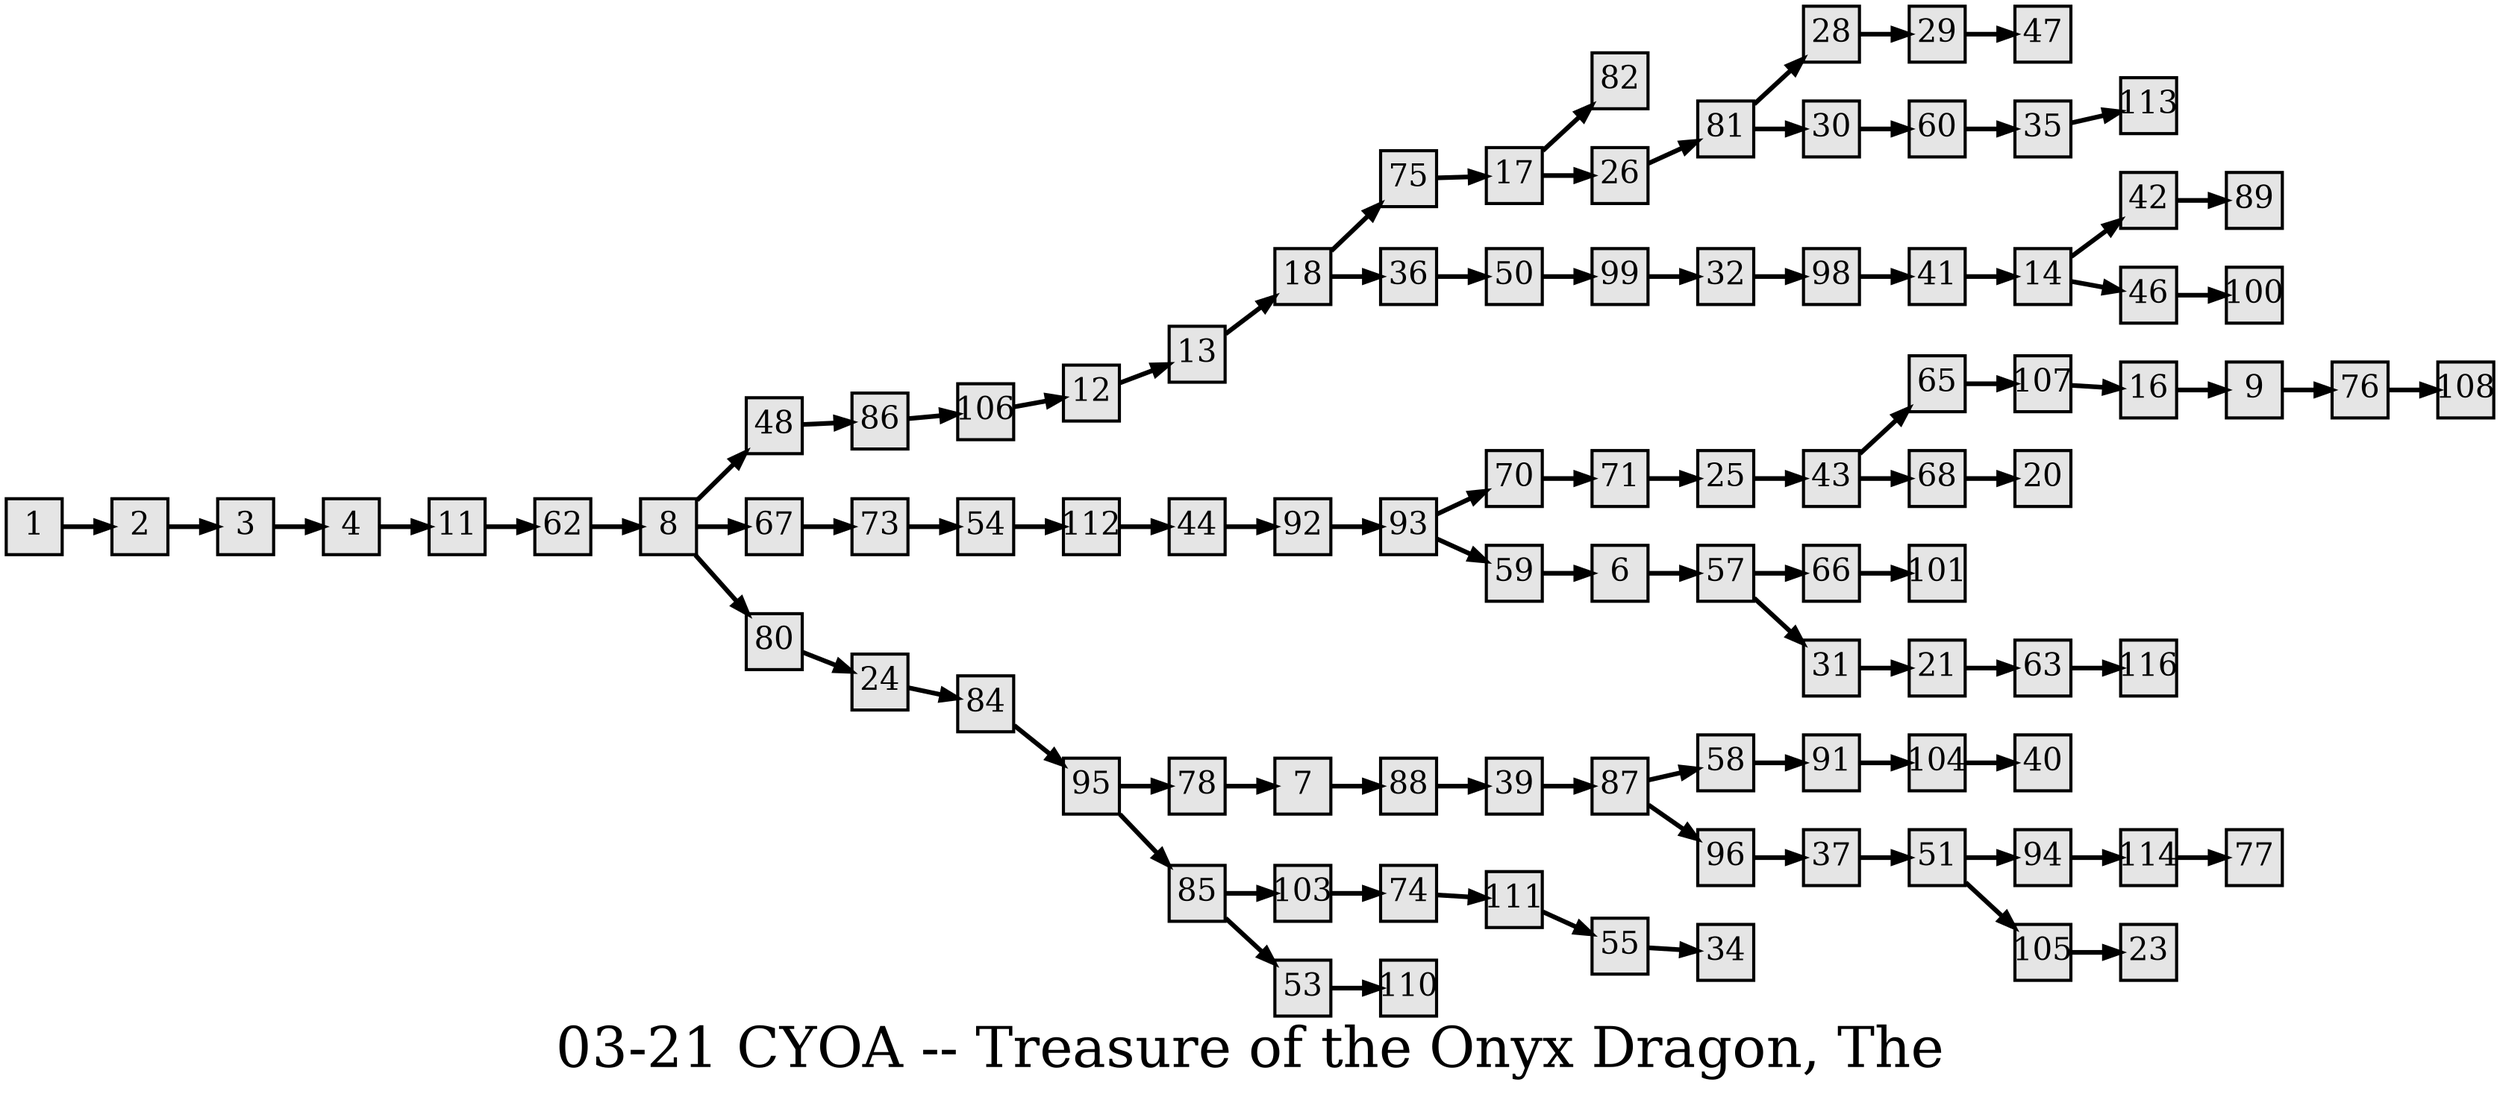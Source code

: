 digraph g{
  graph [ label="03-21 CYOA -- Treasure of the Onyx Dragon, The" rankdir=LR, ordering=out, fontsize=36, nodesep="0.35", ranksep="0.45"];
  node  [shape=rect, penwidth=2, fontsize=20, style=filled, fillcolor=grey90, margin="0,0", labelfloat=true, regular=true, fixedsize=true];
  edge  [labelfloat=true, penwidth=3, fontsize=12];

  1 -> 2;
  2 -> 3;
  3 -> 4;
  4 -> 11;
  6 -> 57;
  7 -> 88;
  8 -> 48;
  8 -> 67;
  8 -> 80;
  9 -> 76;
  11 -> 62;
  12 -> 13;
  13 -> 18;
  14 -> 42;
  14 -> 46;
  16 -> 9;
  17 -> 82;
  17 -> 26;
  18 -> 75;
  18 -> 36;
  21 -> 63;
  24 -> 84;
  25 -> 43;
  26 -> 81;
  28 -> 29;
  29 -> 47;
  30 -> 60;
  31 -> 21;
  32 -> 98;
  35 -> 113;
  36 -> 50;
  37 -> 51;
  39 -> 87;
  41 -> 14;
  42 -> 89;
  43 -> 65;
  43 -> 68;
  44 -> 92;
  46 -> 100;
  48 -> 86;
  50 -> 99;
  51 -> 94;
  51 -> 105;
  53 -> 110;
  54 -> 112;
  55 -> 34;
  57 -> 66;
  57 -> 31;
  58 -> 91;
  59 -> 6;
  60 -> 35;
  62 -> 8;
  63 -> 116;
  65 -> 107;
  66 -> 101;
  67 -> 73;
  68 -> 20;
  70 -> 71;
  71 -> 25;
  73 -> 54;
  74 -> 111;
  75 -> 17;
  76 -> 108;
  78 -> 7;
  80 -> 24;
  81 -> 28;
  81 -> 30;
  84 -> 95;
  85 -> 103;
  85 -> 53;
  86 -> 106;
  87 -> 58;
  87 -> 96;
  88 -> 39;
  91 -> 104;
  92 -> 93;
  93 -> 70;
  93 -> 59;
  94 -> 114;
  95 -> 78;
  95 -> 85;
  96 -> 37;
  98 -> 41;
  99 -> 32;
  103 -> 74;
  104 -> 40;
  105 -> 23;
  106 -> 12;
  107 -> 16;
  111 -> 55;
  112 -> 44;
  114 -> 77;
}

